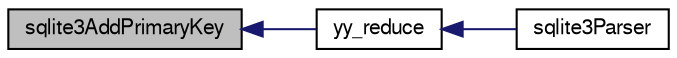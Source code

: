 digraph "sqlite3AddPrimaryKey"
{
  edge [fontname="FreeSans",fontsize="10",labelfontname="FreeSans",labelfontsize="10"];
  node [fontname="FreeSans",fontsize="10",shape=record];
  rankdir="LR";
  Node411805 [label="sqlite3AddPrimaryKey",height=0.2,width=0.4,color="black", fillcolor="grey75", style="filled", fontcolor="black"];
  Node411805 -> Node411806 [dir="back",color="midnightblue",fontsize="10",style="solid",fontname="FreeSans"];
  Node411806 [label="yy_reduce",height=0.2,width=0.4,color="black", fillcolor="white", style="filled",URL="$sqlite3_8c.html#a7c419a9b25711c666a9a2449ef377f14"];
  Node411806 -> Node411807 [dir="back",color="midnightblue",fontsize="10",style="solid",fontname="FreeSans"];
  Node411807 [label="sqlite3Parser",height=0.2,width=0.4,color="black", fillcolor="white", style="filled",URL="$sqlite3_8c.html#a0327d71a5fabe0b6a343d78a2602e72a"];
}
